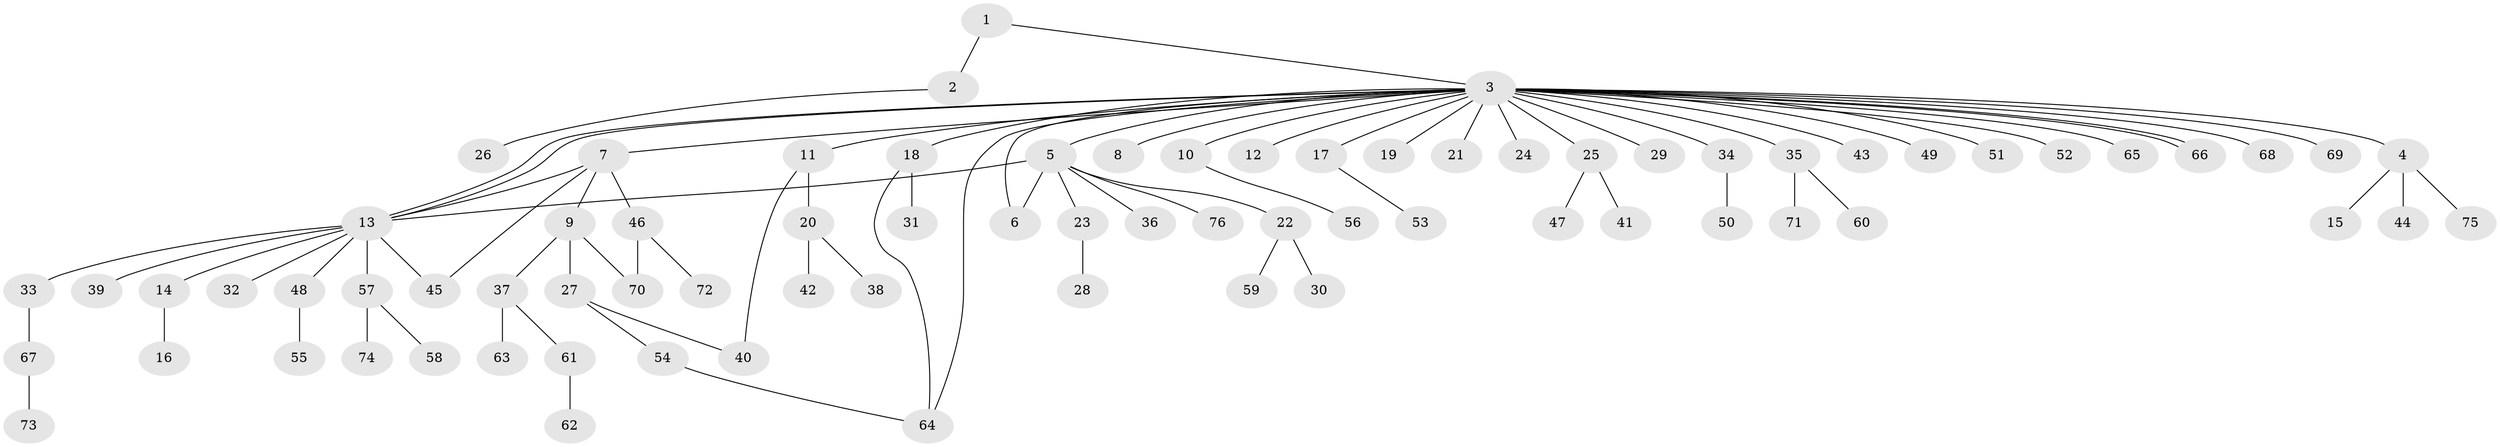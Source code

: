 // Generated by graph-tools (version 1.1) at 2025/14/03/09/25 04:14:47]
// undirected, 76 vertices, 85 edges
graph export_dot {
graph [start="1"]
  node [color=gray90,style=filled];
  1;
  2;
  3;
  4;
  5;
  6;
  7;
  8;
  9;
  10;
  11;
  12;
  13;
  14;
  15;
  16;
  17;
  18;
  19;
  20;
  21;
  22;
  23;
  24;
  25;
  26;
  27;
  28;
  29;
  30;
  31;
  32;
  33;
  34;
  35;
  36;
  37;
  38;
  39;
  40;
  41;
  42;
  43;
  44;
  45;
  46;
  47;
  48;
  49;
  50;
  51;
  52;
  53;
  54;
  55;
  56;
  57;
  58;
  59;
  60;
  61;
  62;
  63;
  64;
  65;
  66;
  67;
  68;
  69;
  70;
  71;
  72;
  73;
  74;
  75;
  76;
  1 -- 2;
  1 -- 3;
  2 -- 26;
  3 -- 4;
  3 -- 5;
  3 -- 6;
  3 -- 7;
  3 -- 8;
  3 -- 10;
  3 -- 11;
  3 -- 12;
  3 -- 13;
  3 -- 13;
  3 -- 17;
  3 -- 18;
  3 -- 19;
  3 -- 21;
  3 -- 24;
  3 -- 25;
  3 -- 29;
  3 -- 34;
  3 -- 35;
  3 -- 43;
  3 -- 49;
  3 -- 51;
  3 -- 52;
  3 -- 64;
  3 -- 65;
  3 -- 66;
  3 -- 66;
  3 -- 68;
  3 -- 69;
  4 -- 15;
  4 -- 44;
  4 -- 75;
  5 -- 6;
  5 -- 13;
  5 -- 22;
  5 -- 23;
  5 -- 36;
  5 -- 76;
  7 -- 9;
  7 -- 13;
  7 -- 45;
  7 -- 46;
  9 -- 27;
  9 -- 37;
  9 -- 70;
  10 -- 56;
  11 -- 20;
  11 -- 40;
  13 -- 14;
  13 -- 32;
  13 -- 33;
  13 -- 39;
  13 -- 45;
  13 -- 48;
  13 -- 57;
  14 -- 16;
  17 -- 53;
  18 -- 31;
  18 -- 64;
  20 -- 38;
  20 -- 42;
  22 -- 30;
  22 -- 59;
  23 -- 28;
  25 -- 41;
  25 -- 47;
  27 -- 40;
  27 -- 54;
  33 -- 67;
  34 -- 50;
  35 -- 60;
  35 -- 71;
  37 -- 61;
  37 -- 63;
  46 -- 70;
  46 -- 72;
  48 -- 55;
  54 -- 64;
  57 -- 58;
  57 -- 74;
  61 -- 62;
  67 -- 73;
}

